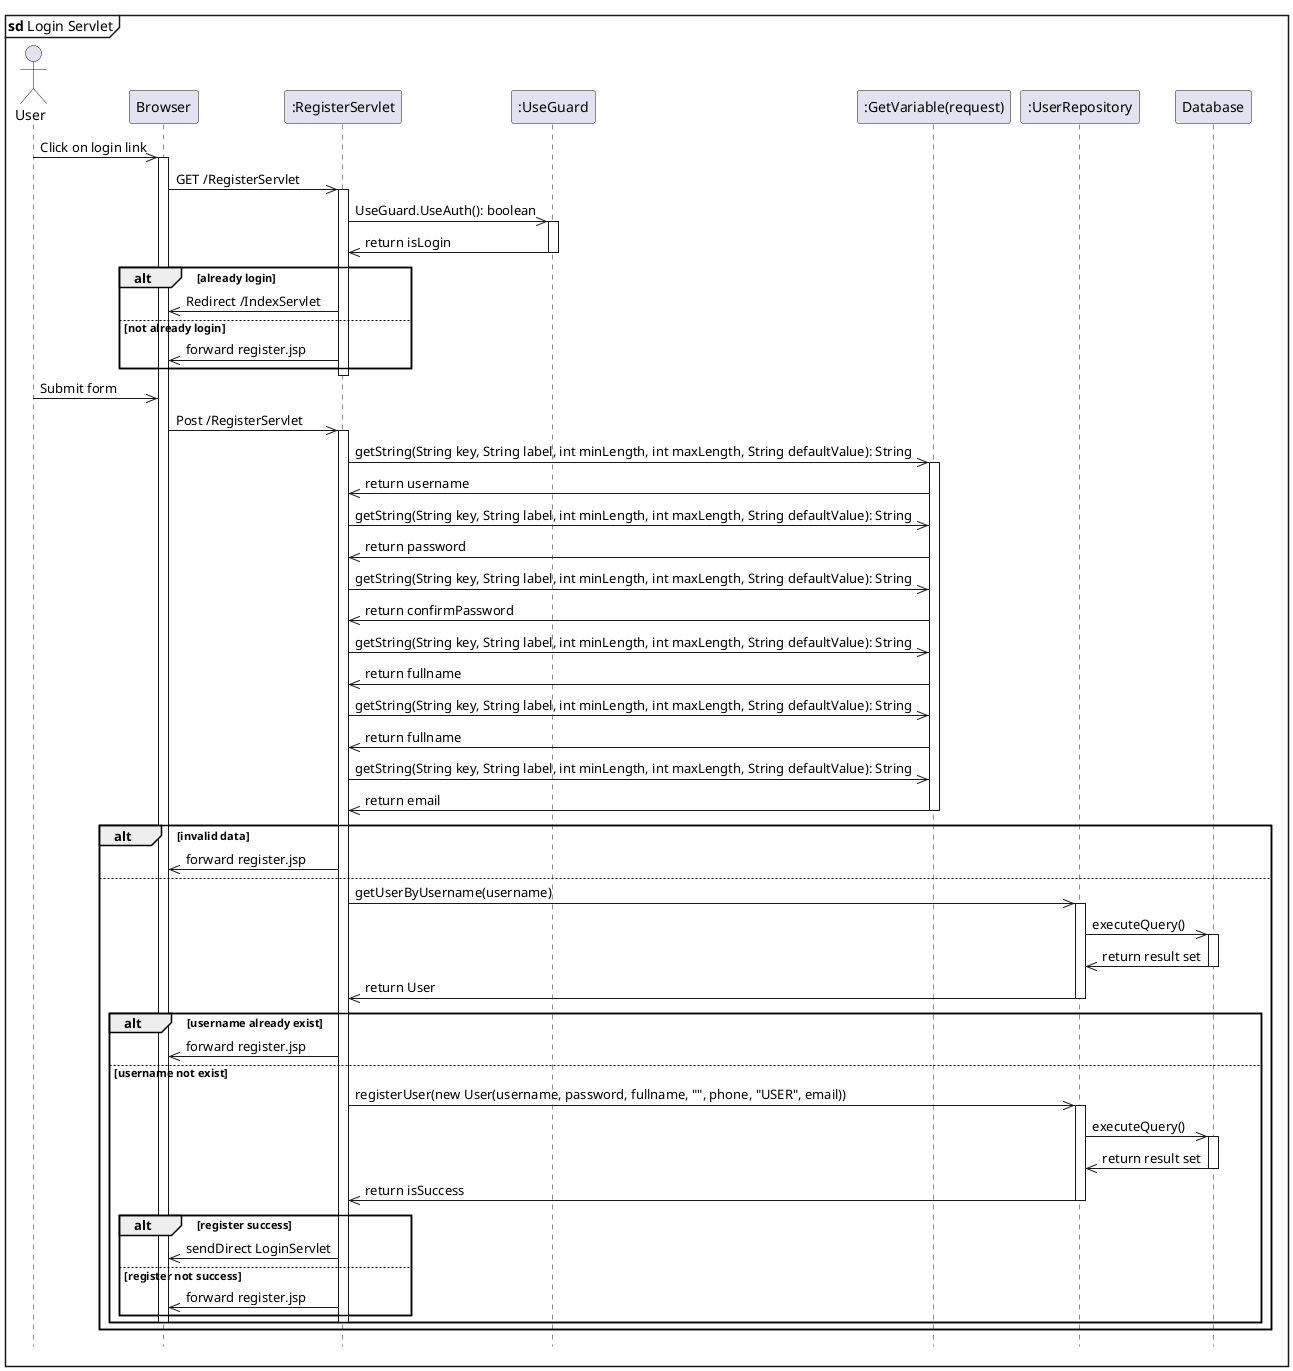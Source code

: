 @startuml registerServlet

hide footbox
mainframe <b>sd</b> Login Servlet
actor User
participant "Browser" as Browser
participant ":RegisterServlet" as RegisterServlet
participant ":UseGuard" as UseGuard
participant ":GetVariable(request)" as GetVariable
participant ":UserRepository" as UserRepository
participant "Database" as Database


User ->> Browser: Click on login link
    activate Browser
        Browser ->> RegisterServlet : GET /RegisterServlet
        activate RegisterServlet
            RegisterServlet ->> UseGuard: UseGuard.UseAuth(): boolean
                activate UseGuard
                    UseGuard ->> RegisterServlet: return isLogin
                deactivate UseGuard
            alt already login
                RegisterServlet ->> Browser: Redirect /IndexServlet
            else not already login
                RegisterServlet ->> Browser: forward register.jsp
            end
        deactivate RegisterServlet

User ->> Browser: Submit form
    Browser ->> RegisterServlet : Post /RegisterServlet
    activate RegisterServlet
        RegisterServlet ->> GetVariable: getString(String key, String label, int minLength, int maxLength, String defaultValue): String
            activate GetVariable
                GetVariable ->> RegisterServlet: return username

                RegisterServlet ->> GetVariable: getString(String key, String label, int minLength, int maxLength, String defaultValue): String
                GetVariable ->> RegisterServlet: return password

                RegisterServlet ->> GetVariable: getString(String key, String label, int minLength, int maxLength, String defaultValue): String
                GetVariable ->> RegisterServlet: return confirmPassword

                RegisterServlet ->> GetVariable: getString(String key, String label, int minLength, int maxLength, String defaultValue): String
                GetVariable ->> RegisterServlet: return fullname

                RegisterServlet ->> GetVariable: getString(String key, String label, int minLength, int maxLength, String defaultValue): String
                GetVariable ->> RegisterServlet: return fullname
                
                RegisterServlet ->> GetVariable: getString(String key, String label, int minLength, int maxLength, String defaultValue): String
                GetVariable ->> RegisterServlet: return email
            deactivate GetVariable
        alt invalid data 
            RegisterServlet ->> Browser: forward register.jsp
        else
            RegisterServlet ->> UserRepository: getUserByUsername(username)
            activate UserRepository
                    UserRepository ->> Database: executeQuery()
                        activate Database 
                            Database ->> UserRepository: return result set
                        deactivate Database
                    UserRepository ->> RegisterServlet: return User
            deactivate UserRepository
            alt username already exist
                RegisterServlet ->> Browser: forward register.jsp
            else username not exist
                RegisterServlet ->> UserRepository: registerUser(new User(username, password, fullname, "", phone, "USER", email))
                activate UserRepository
                    UserRepository ->> Database: executeQuery()
                        activate Database 
                            Database ->> UserRepository: return result set
                        deactivate Database
                    UserRepository ->> RegisterServlet: return isSuccess
                deactivate UserRepository
                alt register success
                    RegisterServlet ->> Browser: sendDirect LoginServlet
                else register not success
                    RegisterServlet ->> Browser: forward register.jsp
                end
    deactivate RegisterServlet                     
deactivate Browser
            end
        end
        